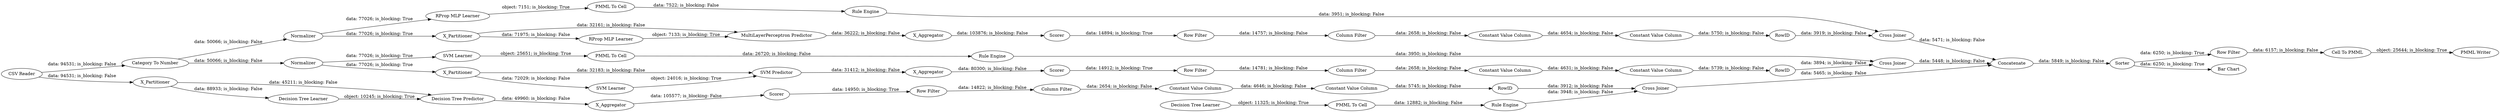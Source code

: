digraph {
	"-3191543392734642643_9" [label="Row Filter"]
	"4641965962436617741_35" [label="RProp MLP Learner"]
	"5375513305046629444_33" [label="SVM Learner"]
	"-3261640707837707492_53" [label="Row Filter"]
	"-6765969790480158108_7" [label=X_Aggregator]
	"-6765969790480158108_32" [label="Decision Tree Predictor"]
	"5061799894947687875_38" [label="Cross Joiner"]
	"-9061250486444612022_32" [label="SVM Predictor"]
	"3336547456584596523_293" [label=RowID]
	"5061799894947687875_39" [label=Normalizer]
	"-6765969790480158108_31" [label="Decision Tree Learner"]
	"-9061250486444612022_2" [label=X_Partitioner]
	"5061799894947687875_32" [label="MultiLayerPerceptron Predictor"]
	"-6529827411925147558_290" [label="Constant Value Column"]
	"-3261640707837707492_62" [label="CSV Reader"]
	"6352369599101971020_33" [label="Decision Tree Learner"]
	"-6529827411925147558_294" [label="Column Filter"]
	"3336547456584596523_292" [label="Constant Value Column"]
	"-3191543392734642643_294" [label="Column Filter"]
	"6352369599101971020_28" [label="PMML To Cell"]
	"-6529827411925147558_9" [label="Row Filter"]
	"-3261640707837707492_58" [label="Category To Number"]
	"5061799894947687875_40" [label=Scorer]
	"3336547456584596523_290" [label="Constant Value Column"]
	"-9061250486444612022_40" [label=Normalizer]
	"-3261640707837707492_61" [label="PMML Writer"]
	"-3191543392734642643_293" [label=RowID]
	"-6529827411925147558_293" [label=RowID]
	"-3261640707837707492_60" [label=Concatenate]
	"3336547456584596523_9" [label="Row Filter"]
	"5061799894947687875_2" [label=X_Partitioner]
	"-6765969790480158108_2" [label=X_Partitioner]
	"-3261640707837707492_52" [label=Sorter]
	"6352369599101971020_34" [label="Rule Engine"]
	"-3191543392734642643_292" [label="Constant Value Column"]
	"5375513305046629444_35" [label="Rule Engine"]
	"-6765969790480158108_39" [label=Scorer]
	"-6529827411925147558_292" [label="Constant Value Column"]
	"-9061250486444612022_39" [label="Cross Joiner"]
	"-3261640707837707492_59" [label="Bar Chart"]
	"4641965962436617741_34" [label="Rule Engine"]
	"-3261640707837707492_54" [label="Cell To PMML"]
	"-3191543392734642643_290" [label="Constant Value Column"]
	"5061799894947687875_31" [label="RProp MLP Learner"]
	"5375513305046629444_34" [label="PMML To Cell"]
	"-9061250486444612022_31" [label="SVM Learner"]
	"5061799894947687875_7" [label=X_Aggregator]
	"-9061250486444612022_7" [label=X_Aggregator]
	"3336547456584596523_294" [label="Column Filter"]
	"-9061250486444612022_41" [label=Scorer]
	"4641965962436617741_22" [label="PMML To Cell"]
	"-6765969790480158108_38" [label="Cross Joiner"]
	"5061799894947687875_38" -> "-3261640707837707492_60" [label="data: 5471; is_blocking: False"]
	"5061799894947687875_32" -> "5061799894947687875_7" [label="data: 36222; is_blocking: False"]
	"-3261640707837707492_58" -> "5061799894947687875_39" [label="data: 50066; is_blocking: False"]
	"-9061250486444612022_40" -> "-9061250486444612022_2" [label="data: 77026; is_blocking: True"]
	"-6529827411925147558_292" -> "-6529827411925147558_293" [label="data: 5750; is_blocking: False"]
	"-3261640707837707492_58" -> "-9061250486444612022_40" [label="data: 50066; is_blocking: False"]
	"3336547456584596523_294" -> "3336547456584596523_290" [label="data: 2654; is_blocking: False"]
	"-3261640707837707492_62" -> "-6765969790480158108_2" [label="data: 94531; is_blocking: False"]
	"-6765969790480158108_32" -> "-6765969790480158108_7" [label="data: 49960; is_blocking: False"]
	"3336547456584596523_290" -> "3336547456584596523_292" [label="data: 4646; is_blocking: False"]
	"5375513305046629444_34" -> "5375513305046629444_35" [label="data: 26720; is_blocking: False"]
	"5061799894947687875_2" -> "5061799894947687875_32" [label="data: 32161; is_blocking: False"]
	"-3261640707837707492_53" -> "-3261640707837707492_54" [label="data: 6157; is_blocking: False"]
	"-6765969790480158108_2" -> "-6765969790480158108_31" [label="data: 88933; is_blocking: False"]
	"4641965962436617741_22" -> "4641965962436617741_34" [label="data: 7522; is_blocking: False"]
	"-6529827411925147558_290" -> "-6529827411925147558_292" [label="data: 4654; is_blocking: False"]
	"-6529827411925147558_9" -> "-6529827411925147558_294" [label="data: 14757; is_blocking: False"]
	"5061799894947687875_31" -> "5061799894947687875_32" [label="object: 7133; is_blocking: True"]
	"-6765969790480158108_38" -> "-3261640707837707492_60" [label="data: 5465; is_blocking: False"]
	"5061799894947687875_7" -> "5061799894947687875_40" [label="data: 103876; is_blocking: False"]
	"-3261640707837707492_52" -> "-3261640707837707492_53" [label="data: 6250; is_blocking: True"]
	"6352369599101971020_28" -> "6352369599101971020_34" [label="data: 12882; is_blocking: False"]
	"5375513305046629444_33" -> "5375513305046629444_34" [label="object: 25651; is_blocking: True"]
	"-9061250486444612022_2" -> "-9061250486444612022_32" [label="data: 32183; is_blocking: False"]
	"4641965962436617741_35" -> "4641965962436617741_22" [label="object: 7151; is_blocking: True"]
	"-9061250486444612022_2" -> "-9061250486444612022_31" [label="data: 72029; is_blocking: False"]
	"-3261640707837707492_52" -> "-3261640707837707492_59" [label="data: 6250; is_blocking: True"]
	"-3261640707837707492_54" -> "-3261640707837707492_61" [label="object: 25644; is_blocking: True"]
	"-6765969790480158108_7" -> "-6765969790480158108_39" [label="data: 105577; is_blocking: False"]
	"-6765969790480158108_31" -> "-6765969790480158108_32" [label="object: 10245; is_blocking: True"]
	"-6529827411925147558_294" -> "-6529827411925147558_290" [label="data: 2658; is_blocking: False"]
	"5061799894947687875_39" -> "4641965962436617741_35" [label="data: 77026; is_blocking: True"]
	"-9061250486444612022_7" -> "-9061250486444612022_41" [label="data: 80300; is_blocking: False"]
	"-9061250486444612022_40" -> "5375513305046629444_33" [label="data: 77026; is_blocking: True"]
	"-3191543392734642643_290" -> "-3191543392734642643_292" [label="data: 4631; is_blocking: False"]
	"3336547456584596523_9" -> "3336547456584596523_294" [label="data: 14822; is_blocking: False"]
	"-3191543392734642643_9" -> "-3191543392734642643_294" [label="data: 14781; is_blocking: False"]
	"-9061250486444612022_41" -> "-3191543392734642643_9" [label="data: 14912; is_blocking: True"]
	"-3261640707837707492_60" -> "-3261640707837707492_52" [label="data: 5849; is_blocking: False"]
	"-3191543392734642643_292" -> "-3191543392734642643_293" [label="data: 5739; is_blocking: False"]
	"6352369599101971020_34" -> "-6765969790480158108_38" [label="data: 3948; is_blocking: False"]
	"-6765969790480158108_2" -> "-6765969790480158108_32" [label="data: 45211; is_blocking: False"]
	"-3191543392734642643_293" -> "-9061250486444612022_39" [label="data: 3894; is_blocking: False"]
	"-9061250486444612022_31" -> "-9061250486444612022_32" [label="object: 24016; is_blocking: True"]
	"3336547456584596523_292" -> "3336547456584596523_293" [label="data: 5745; is_blocking: False"]
	"4641965962436617741_34" -> "5061799894947687875_38" [label="data: 3951; is_blocking: False"]
	"-6529827411925147558_293" -> "5061799894947687875_38" [label="data: 3919; is_blocking: False"]
	"3336547456584596523_293" -> "-6765969790480158108_38" [label="data: 3912; is_blocking: False"]
	"-3261640707837707492_62" -> "-3261640707837707492_58" [label="data: 94531; is_blocking: False"]
	"-3191543392734642643_294" -> "-3191543392734642643_290" [label="data: 2658; is_blocking: False"]
	"-9061250486444612022_32" -> "-9061250486444612022_7" [label="data: 31412; is_blocking: False"]
	"5375513305046629444_35" -> "-9061250486444612022_39" [label="data: 3950; is_blocking: False"]
	"-6765969790480158108_39" -> "3336547456584596523_9" [label="data: 14950; is_blocking: True"]
	"5061799894947687875_2" -> "5061799894947687875_31" [label="data: 71975; is_blocking: False"]
	"5061799894947687875_40" -> "-6529827411925147558_9" [label="data: 14894; is_blocking: True"]
	"5061799894947687875_39" -> "5061799894947687875_2" [label="data: 77026; is_blocking: True"]
	"6352369599101971020_33" -> "6352369599101971020_28" [label="object: 11325; is_blocking: True"]
	"-9061250486444612022_39" -> "-3261640707837707492_60" [label="data: 5448; is_blocking: False"]
	rankdir=LR
}
